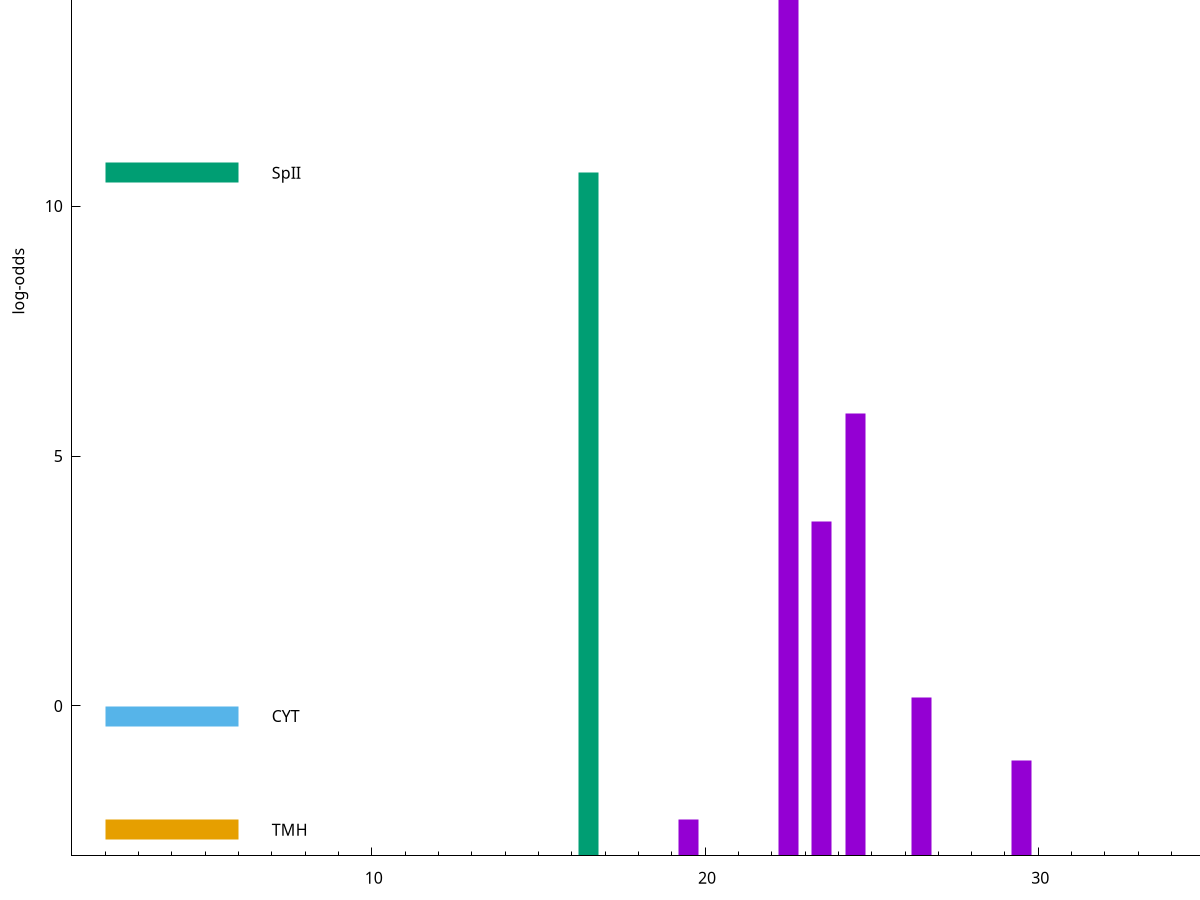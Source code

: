 set title "LipoP predictions for SRR5666534.gff"
set size 2., 1.4
set xrange [1:70] 
set mxtics 10
set yrange [-3:20]
set y2range [0:23]
set ylabel "log-odds"
set term postscript eps color solid "Helvetica" 30
set output "SRR5666534.gff2.eps"
set arrow from 2,17.7371 to 6,17.7371 nohead lt 1 lw 20
set label "SpI" at 7,17.7371
set arrow from 2,10.6659 to 6,10.6659 nohead lt 2 lw 20
set label "SpII" at 7,10.6659
set arrow from 2,-0.200913 to 6,-0.200913 nohead lt 3 lw 20
set label "CYT" at 7,-0.200913
set arrow from 2,-2.47464 to 6,-2.47464 nohead lt 4 lw 20
set label "TMH" at 7,-2.47464
set arrow from 2,17.7371 to 6,17.7371 nohead lt 1 lw 20
set label "SpI" at 7,17.7371
# NOTE: The scores below are the log-odds scores with the threshold
# NOTE: subtracted (a hack to make gnuplot make the histogram all
# NOTE: look nice).
plot "-" axes x1y2 title "" with impulses lt 2 lw 20, "-" axes x1y2 title "" with impulses lt 1 lw 20
16.500000 13.665900
e
22.500000 20.736600
24.500000 8.844530
23.500000 6.687380
26.500000 3.169751
29.500000 1.917140
19.500000 0.723860
e
exit
